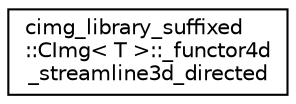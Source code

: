 digraph "Graphical Class Hierarchy"
{
 // LATEX_PDF_SIZE
  edge [fontname="Helvetica",fontsize="10",labelfontname="Helvetica",labelfontsize="10"];
  node [fontname="Helvetica",fontsize="10",shape=record];
  rankdir="LR";
  Node0 [label="cimg_library_suffixed\l::CImg\< T \>::_functor4d\l_streamline3d_directed",height=0.2,width=0.4,color="black", fillcolor="white", style="filled",URL="$structcimg__library__suffixed_1_1CImg_1_1__functor4d__streamline3d__directed.html",tooltip=" "];
}
